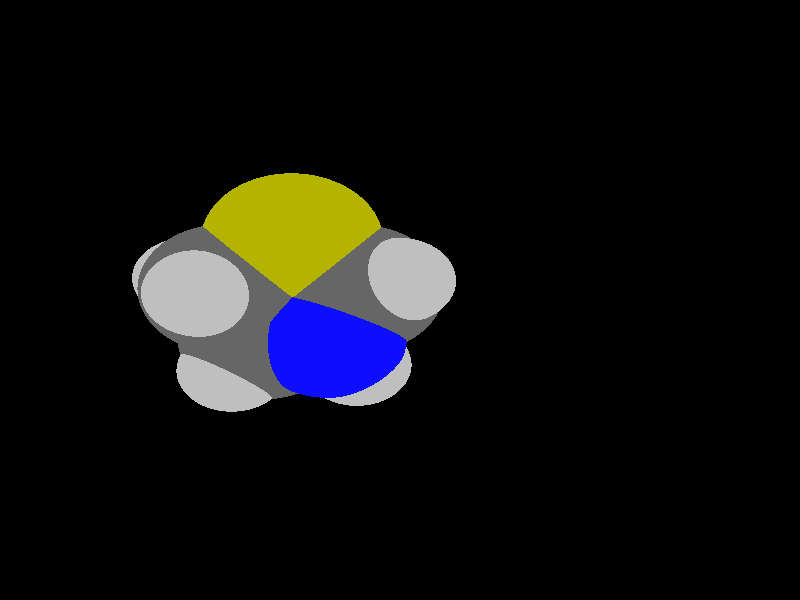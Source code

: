 global_settings {
	ambient_light rgb <0.200000002980232, 0.200000002980232, 0.200000002980232>
	max_trace_level 15
}

background { color rgb <0,0,0> }

camera {
	perspective
	location <-3.06998233055599, 1.25887230630302, -22.2626716395971>
	angle 40
	up <-0.989221939802295, -0.0373322678854237, 0.141584799990376>
	right <0.0155762333076707, -0.988294614025379, -0.151760129297426> * 1
	direction <0.145593045059607, -0.147919091610777, 0.978224211296834> }

light_source {
	<-20.0493187658175, -16.2429449825721, -24.2976135752991>
	color rgb <1, 1, 1>
	fade_distance 48.5698271593316
	fade_power 0
	spotlight
	area_light <20, 0, 0>, <0, 0, 20>, 20, 20
	circular
	orient
	point_at <20.0493187658175, 16.2429449825721, 24.2976135752991>
}

light_source {
	<-15.350974966863, 16.7697909234001, 17.2332927616245>
	color rgb <0.300000011920929, 0.300000011920929, 0.300000011920929> shadowless
	fade_distance 48.5698271593316
	fade_power 0
	parallel
	point_at <15.350974966863, -16.7697909234001, -17.2332927616245>
}

#default {
	finish {ambient 0.5 diffuse 1 specular 0.2 roughness .01 metallic 1}
}

union {
cylinder {
	<-1.4434299360405, 0.0776745755458586, -0.39109208433051>, 	<-0.755452186174984, -0.611368667978085, -0.518727704369103>, 0.075
	pigment { rgbt <0.699999988079071, 0.699999988079071, 0, 0> }
}
cylinder {
	<-0.755452186174984, -0.611368667978085, -0.518727704369103>, 	<-0.177183110324936, -1.1905333280724, -0.626009854205625>, 0.075
	pigment { rgbt <0.400000005960464, 0.400000005960464, 0.400000005960464, 0> }
}
cylinder {
	<-0.177183110324936, -1.1905333280724, -0.626009854205625>, 	<0.45807777364191, -0.846438060737691, -0.799094044203111>, 0.075
	pigment { rgbt <0.400000005960464, 0.400000005960464, 0.400000005960464, 0> }
}
cylinder {
	<0.45807777364191, -0.846438060737691, -0.799094044203111>, 	<1.0702510275552, -0.514848433897948, -0.965887741825515>, 0.075
	pigment { rgbt <0.0500000007450581, 0.0500000007450581, 1, 0> }
}
cylinder {
	<1.0702510275552, -0.514848433897948, -0.965887741825515>, 	<1.07916513336325, 0.106006550597197, -0.603804797782018>, 0.075
	pigment { rgbt <0.0500000007450581, 0.0500000007450581, 1, 0> }
}
cylinder {
	<1.07916513336325, 0.106006550597197, -0.603804797782018>, 	<1.0884140856009, 0.750183119931001, -0.228120693549708>, 0.075
	pigment { rgbt <0.400000005960464, 0.400000005960464, 0.400000005960464, 0> }
}
cylinder {
	<1.0884140856009, 0.750183119931001, -0.228120693549708>, 	<0.418627109148015, 1.09227545113277, -0.347371952046916>, 0.075
	pigment { rgbt <0.400000005960464, 0.400000005960464, 0.400000005960464, 0> }
}
cylinder {
	<0.418627109148015, 1.09227545113277, -0.347371952046916>, 	<-0.251159867304867, 1.43436778233454, -0.466623210544125>, 0.075
	pigment { rgbt <0.400000005960464, 0.400000005960464, 0.400000005960464, 0> }
}
cylinder {
	<-1.4434299360405, 0.0776745755458586, -0.39109208433051>, 	<-0.795652465603971, 0.814785500911931, -0.432129231165676>, 0.075
	pigment { rgbt <0.699999988079071, 0.699999988079071, 0, 0> }
}
cylinder {
	<-0.795652465603971, 0.814785500911931, -0.432129231165676>, 	<-0.251159867304867, 1.43436778233454, -0.466623210544125>, 0.075
	pigment { rgbt <0.400000005960464, 0.400000005960464, 0.400000005960464, 0> }
}
cylinder {
	<-0.177183110324936, -1.1905333280724, -0.626009854205625>, 	<-0.356918412939027, -1.61337386520579, -1.11110342762462>, 0.075
	pigment { rgbt <0.400000005960464, 0.400000005960464, 0.400000005960464, 0> }
}
cylinder {
	<-0.356918412939027, -1.61337386520579, -1.11110342762462>, 	<-0.471284927973629, -1.88242951506404, -1.41977101073561>, 0.075
	pigment { rgbt <0.75, 0.75, 0.75, 0> }
}
cylinder {
	<-0.177183110324936, -1.1905333280724, -0.626009854205625>, 	<-0.111515822403446, -1.53557625446746, -0.0566726942079719>, 0.075
	pigment { rgbt <0.400000005960464, 0.400000005960464, 0.400000005960464, 0> }
}
cylinder {
	<-0.111515822403446, -1.53557625446746, -0.0566726942079719>, 	<-0.0697020941301194, -1.75528277233318, 0.305853459339156>, 0.075
	pigment { rgbt <0.75, 0.75, 0.75, 0> }
}
cylinder {
	<1.0702510275552, -0.514848433897948, -0.965887741825515>, 	<1.55005517084192, -0.867736938262384, -0.805754926748052>, 0.075
	pigment { rgbt <0.0500000007450581, 0.0500000007450581, 1, 0> }
}
cylinder {
	<1.55005517084192, -0.867736938262384, -0.805754926748052>, 	<1.86182183788025, -1.09703648554891, -0.701703982756238>, 0.075
	pigment { rgbt <0.75, 0.75, 0.75, 0> }
}
cylinder {
	<1.0884140856009, 0.750183119931001, -0.228120693549708>, 	<1.59117359079952, 1.13721193707678, -0.439809411817463>, 0.075
	pigment { rgbt <0.400000005960464, 0.400000005960464, 0.400000005960464, 0> }
}
cylinder {
	<1.59117359079952, 1.13721193707678, -0.439809411817463>, 	<1.91127754573962, 1.38363085857527, -0.574590346306091>, 0.075
	pigment { rgbt <0.75, 0.75, 0.75, 0> }
}
cylinder {
	<1.0884140856009, 0.750183119931001, -0.228120693549708>, 	<1.18517624246701, 0.636684102292827, 0.425499826515691>, 0.075
	pigment { rgbt <0.400000005960464, 0.400000005960464, 0.400000005960464, 0> }
}
cylinder {
	<1.18517624246701, 0.636684102292827, 0.425499826515691>, 	<1.24686611875139, 0.564323785168161, 0.842209936394334>, 0.075
	pigment { rgbt <0.75, 0.75, 0.75, 0> }
}
cylinder {
	<-0.251159867304867, 1.43436778233454, -0.466623210544125>, 	<-0.277392680796623, 1.71546196028826, -1.07286920558518>, 0.075
	pigment { rgbt <0.400000005960464, 0.400000005960464, 0.400000005960464, 0> }
}
cylinder {
	<-0.277392680796623, 1.71546196028826, -1.07286920558518>, 	<-0.29409352530912, 1.89441760913044, -1.45882933535496>, 0.075
	pigment { rgbt <0.75, 0.75, 0.75, 0> }
}
cylinder {
	<-0.251159867304867, 1.43436778233454, -0.466623210544125>, 	<-0.382278286070029, 1.89740346885776, -0.00326657737489743>, 0.075
	pigment { rgbt <0.400000005960464, 0.400000005960464, 0.400000005960464, 0> }
}
cylinder {
	<-0.382278286070029, 1.89740346885776, -0.00326657737489743>, 	<-0.46570314741872, 2.19201263446157, 0.291546792410871>, 0.075
	pigment { rgbt <0.75, 0.75, 0.75, 0> }
}
sphere {
	<-1.4434299360405, 0.0776745755458586, -0.39109208433051>, 0.567
	pigment { rgbt <0.699999988079071, 0.699999988079071, 0,0> }
}
sphere {
	<-0.177183110324936, -1.1905333280724, -0.626009854205625>, 0.4104
	pigment { rgbt <0.400000005960464, 0.400000005960464, 0.400000005960464,0> }
}
sphere {
	<1.0702510275552, -0.514848433897948, -0.965887741825515>, 0.3834
	pigment { rgbt <0.0500000007450581, 0.0500000007450581, 1,0> }
}
sphere {
	<1.0884140856009, 0.750183119931001, -0.228120693549708>, 0.4104
	pigment { rgbt <0.400000005960464, 0.400000005960464, 0.400000005960464,0> }
}
sphere {
	<-0.251159867304867, 1.43436778233454, -0.466623210544125>, 0.4104
	pigment { rgbt <0.400000005960464, 0.400000005960464, 0.400000005960464,0> }
}
sphere {
	<-0.471284927973629, -1.88242951506404, -1.41977101073561>, 0.1674
	pigment { rgbt <0.75, 0.75, 0.75,0> }
}
sphere {
	<-0.0697020941301194, -1.75528277233318, 0.305853459339156>, 0.1674
	pigment { rgbt <0.75, 0.75, 0.75,0> }
}
sphere {
	<1.86182183788025, -1.09703648554891, -0.701703982756238>, 0.1674
	pigment { rgbt <0.75, 0.75, 0.75,0> }
}
sphere {
	<1.91127754573962, 1.38363085857527, -0.574590346306091>, 0.1674
	pigment { rgbt <0.75, 0.75, 0.75,0> }
}
sphere {
	<1.24686611875139, 0.564323785168161, 0.842209936394334>, 0.1674
	pigment { rgbt <0.75, 0.75, 0.75,0> }
}
sphere {
	<-0.29409352530912, 1.89441760913044, -1.45882933535496>, 0.1674
	pigment { rgbt <0.75, 0.75, 0.75,0> }
}
sphere {
	<-0.46570314741872, 2.19201263446157, 0.291546792410871>, 0.1674
	pigment { rgbt <0.75, 0.75, 0.75,0> }
}
}
merge {
}
union {
}
merge {
sphere {
	<-1.4434299360405, 0.0776745755458586, -0.39109208433051>, 1.79982
	pigment { rgbt <0, 0, 0,0> }
}
sphere {
	<-0.177183110324936, -1.1905333280724, -0.626009854205625>, 1.69983
	pigment { rgbt <0, 0, 0,0> }
}
sphere {
	<1.0702510275552, -0.514848433897948, -0.965887741825515>, 1.549845
	pigment { rgbt <0, 0, 0,0> }
}
sphere {
	<1.0884140856009, 0.750183119931001, -0.228120693549708>, 1.69983
	pigment { rgbt <0, 0, 0,0> }
}
sphere {
	<-0.251159867304867, 1.43436778233454, -0.466623210544125>, 1.69983
	pigment { rgbt <0, 0, 0,0> }
}
sphere {
	<-0.471284927973629, -1.88242951506404, -1.41977101073561>, 1.09989
	pigment { rgbt <0, 0, 0,0> }
}
sphere {
	<-0.0697020941301194, -1.75528277233318, 0.305853459339156>, 1.09989
	pigment { rgbt <0, 0, 0,0> }
}
sphere {
	<1.86182183788025, -1.09703648554891, -0.701703982756238>, 1.09989
	pigment { rgbt <0, 0, 0,0> }
}
sphere {
	<1.91127754573962, 1.38363085857527, -0.574590346306091>, 1.09989
	pigment { rgbt <0, 0, 0,0> }
}
sphere {
	<1.24686611875139, 0.564323785168161, 0.842209936394334>, 1.09989
	pigment { rgbt <0, 0, 0,0> }
}
sphere {
	<-0.29409352530912, 1.89441760913044, -1.45882933535496>, 1.09989
	pigment { rgbt <0, 0, 0,0> }
}
sphere {
	<-0.46570314741872, 2.19201263446157, 0.291546792410871>, 1.09989
	pigment { rgbt <0, 0, 0,0> }
}
sphere {
	<-1.4434299360405, 0.0776745755458586, -0.39109208433051>, 1.8
	pigment { rgbt <0.699999988079071, 0.699999988079071, 0,0.350000023841858> }
}
sphere {
	<-0.177183110324936, -1.1905333280724, -0.626009854205625>, 1.7
	pigment { rgbt <0.400000005960464, 0.400000005960464, 0.400000005960464,0.350000023841858> }
}
sphere {
	<1.0702510275552, -0.514848433897948, -0.965887741825515>, 1.55
	pigment { rgbt <0.0500000007450581, 0.0500000007450581, 1,0.350000023841858> }
}
sphere {
	<1.0884140856009, 0.750183119931001, -0.228120693549708>, 1.7
	pigment { rgbt <0.400000005960464, 0.400000005960464, 0.400000005960464,0.350000023841858> }
}
sphere {
	<-0.251159867304867, 1.43436778233454, -0.466623210544125>, 1.7
	pigment { rgbt <0.400000005960464, 0.400000005960464, 0.400000005960464,0.350000023841858> }
}
sphere {
	<-0.471284927973629, -1.88242951506404, -1.41977101073561>, 1.1
	pigment { rgbt <0.75, 0.75, 0.75,0.350000023841858> }
}
sphere {
	<-0.0697020941301194, -1.75528277233318, 0.305853459339156>, 1.1
	pigment { rgbt <0.75, 0.75, 0.75,0.350000023841858> }
}
sphere {
	<1.86182183788025, -1.09703648554891, -0.701703982756238>, 1.1
	pigment { rgbt <0.75, 0.75, 0.75,0.350000023841858> }
}
sphere {
	<1.91127754573962, 1.38363085857527, -0.574590346306091>, 1.1
	pigment { rgbt <0.75, 0.75, 0.75,0.350000023841858> }
}
sphere {
	<1.24686611875139, 0.564323785168161, 0.842209936394334>, 1.1
	pigment { rgbt <0.75, 0.75, 0.75,0.350000023841858> }
}
sphere {
	<-0.29409352530912, 1.89441760913044, -1.45882933535496>, 1.1
	pigment { rgbt <0.75, 0.75, 0.75,0.350000023841858> }
}
sphere {
	<-0.46570314741872, 2.19201263446157, 0.291546792410871>, 1.1
	pigment { rgbt <0.75, 0.75, 0.75,0.350000023841858> }
}
}
